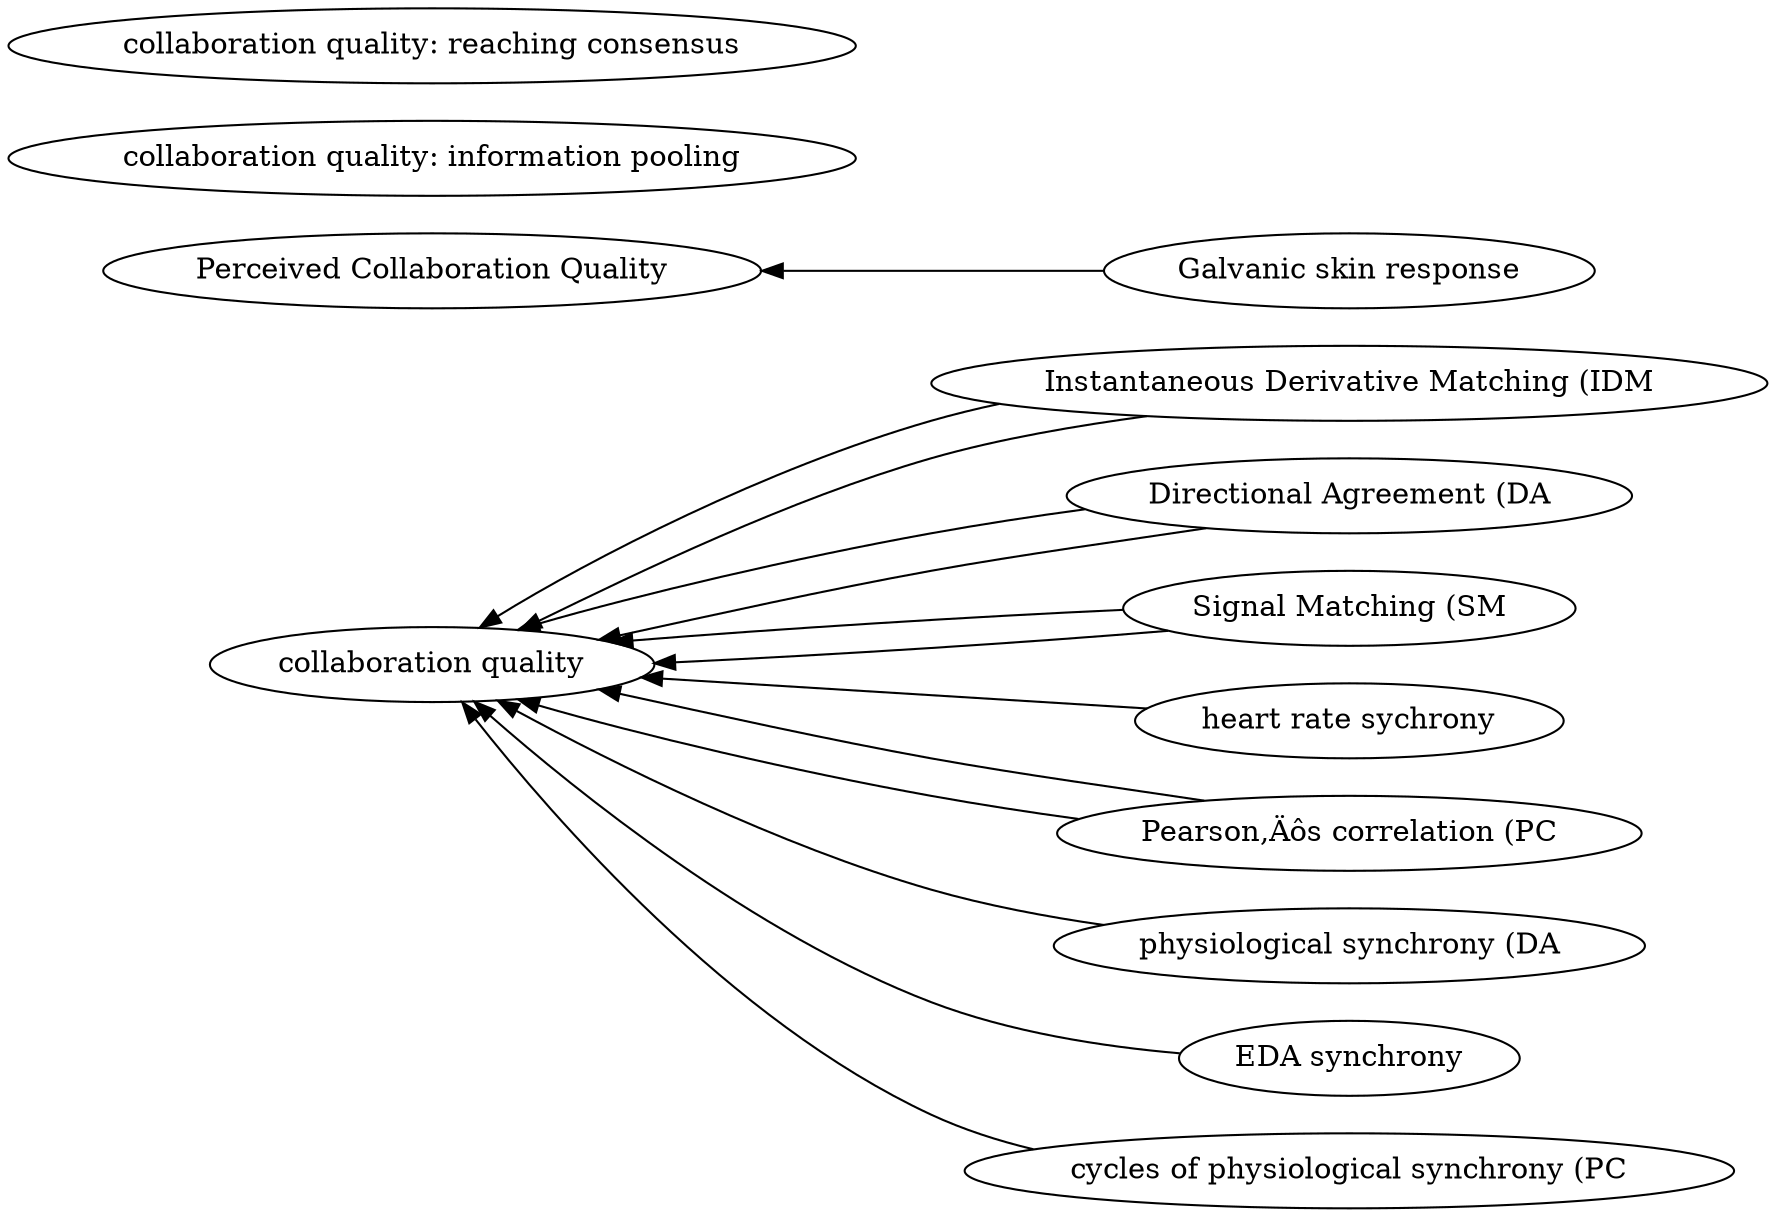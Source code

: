 digraph Test {
	rankdir=RL
	size="15,15"
	overlap=false
	splines=true
	{rank=same; "Instantaneous Derivative Matching (IDM" "Directional Agreement (DA" "Galvanic skin response" "Signal Matching (SM" "heart rate sychrony" "Pearson‚Äôs correlation (PC" "physiological synchrony (DA" "EDA synchrony" "cycles of physiological synchrony (PC";}
	{rank=same; "collaboration quality" "Perceived Collaboration Quality" "collaboration quality: information pooling" "collaboration quality: reaching consensus";}
	"physiological synchrony (DA" [href="https://scholar.google.com/scholar?hl=en&q=Unpacking%20the%20relationship%20between%20existing%20and%20new%20measures%20of%20physiological%20synchrony%20and%20collaborative%20learning:%20a%20mixed%20methods%20study"]
	"physiological synchrony (DA" -> "collaboration quality"
	"cycles of physiological synchrony (PC" [href="https://scholar.google.com/scholar?hl=en&q=Unpacking%20the%20relationship%20between%20existing%20and%20new%20measures%20of%20physiological%20synchrony%20and%20collaborative%20learning:%20a%20mixed%20methods%20study"]
	"cycles of physiological synchrony (PC" -> "collaboration quality"
	"Signal Matching (SM" [href="https://scholar.google.com/scholar?hl=en&q=Using%20Physiological%20Synchrony%20as%20an%20Indicator%20of%20Collaboration%20Quality,%20Task%20Performance%20and%20Learning"]
	"Signal Matching (SM" -> "collaboration quality":" reaching consensus"
	"Instantaneous Derivative Matching (IDM" [href="https://scholar.google.com/scholar?hl=en&q=Using%20Physiological%20Synchrony%20as%20an%20Indicator%20of%20Collaboration%20Quality,%20Task%20Performance%20and%20Learning"]
	"Instantaneous Derivative Matching (IDM" -> "collaboration quality":" reaching consensus"
	"Pearson‚Äôs correlation (PC" [href="https://scholar.google.com/scholar?hl=en&q=Using%20Physiological%20Synchrony%20as%20an%20Indicator%20of%20Collaboration%20Quality,%20Task%20Performance%20and%20Learning"]
	"Pearson‚Äôs correlation (PC" -> "collaboration quality":" reaching consensus"
	"Directional Agreement (DA" [href="https://scholar.google.com/scholar?hl=en&q=Using%20Physiological%20Synchrony%20as%20an%20Indicator%20of%20Collaboration%20Quality,%20Task%20Performance%20and%20Learning"]
	"Directional Agreement (DA" -> "collaboration quality":" reaching consensus"
	"Signal Matching (SM" [href="https://scholar.google.com/scholar?hl=en&q=Using%20Physiological%20Synchrony%20as%20an%20Indicator%20of%20Collaboration%20Quality,%20Task%20Performance%20and%20Learning"]
	"Signal Matching (SM" -> "collaboration quality":" information pooling"
	"Instantaneous Derivative Matching (IDM" [href="https://scholar.google.com/scholar?hl=en&q=Using%20Physiological%20Synchrony%20as%20an%20Indicator%20of%20Collaboration%20Quality,%20Task%20Performance%20and%20Learning"]
	"Instantaneous Derivative Matching (IDM" -> "collaboration quality":" information pooling"
	"Directional Agreement (DA" [href="https://scholar.google.com/scholar?hl=en&q=Using%20Physiological%20Synchrony%20as%20an%20Indicator%20of%20Collaboration%20Quality,%20Task%20Performance%20and%20Learning"]
	"Directional Agreement (DA" -> "collaboration quality":" information pooling"
	"Pearson‚Äôs correlation (PC" [href="https://scholar.google.com/scholar?hl=en&q=Using%20Physiological%20Synchrony%20as%20an%20Indicator%20of%20Collaboration%20Quality,%20Task%20Performance%20and%20Learning"]
	"Pearson‚Äôs correlation (PC" -> "collaboration quality":" information pooling"
	"EDA synchrony" [href="https://scholar.google.com/scholar?hl=en&q=Predicting%20Collaborative%20Learning%20Quality%20through%20Physiological%20Synchrony%20Recorded%20by%20Wearable%20Biosensors"]
	"EDA synchrony" -> "collaboration quality"
	"heart rate sychrony" [href="https://scholar.google.com/scholar?hl=en&q=Predicting%20Collaborative%20Learning%20Quality%20through%20Physiological%20Synchrony%20Recorded%20by%20Wearable%20Biosensors"]
	"heart rate sychrony" -> "collaboration quality"
	"Galvanic skin response" [href="https://scholar.google.com/scholar?hl=en&q=Modeling%20Team-level%20Multimodal%20Dynamics%20during%20Multiparty%20Collaboration"]
	"Galvanic skin response" -> "Perceived Collaboration Quality"
}
